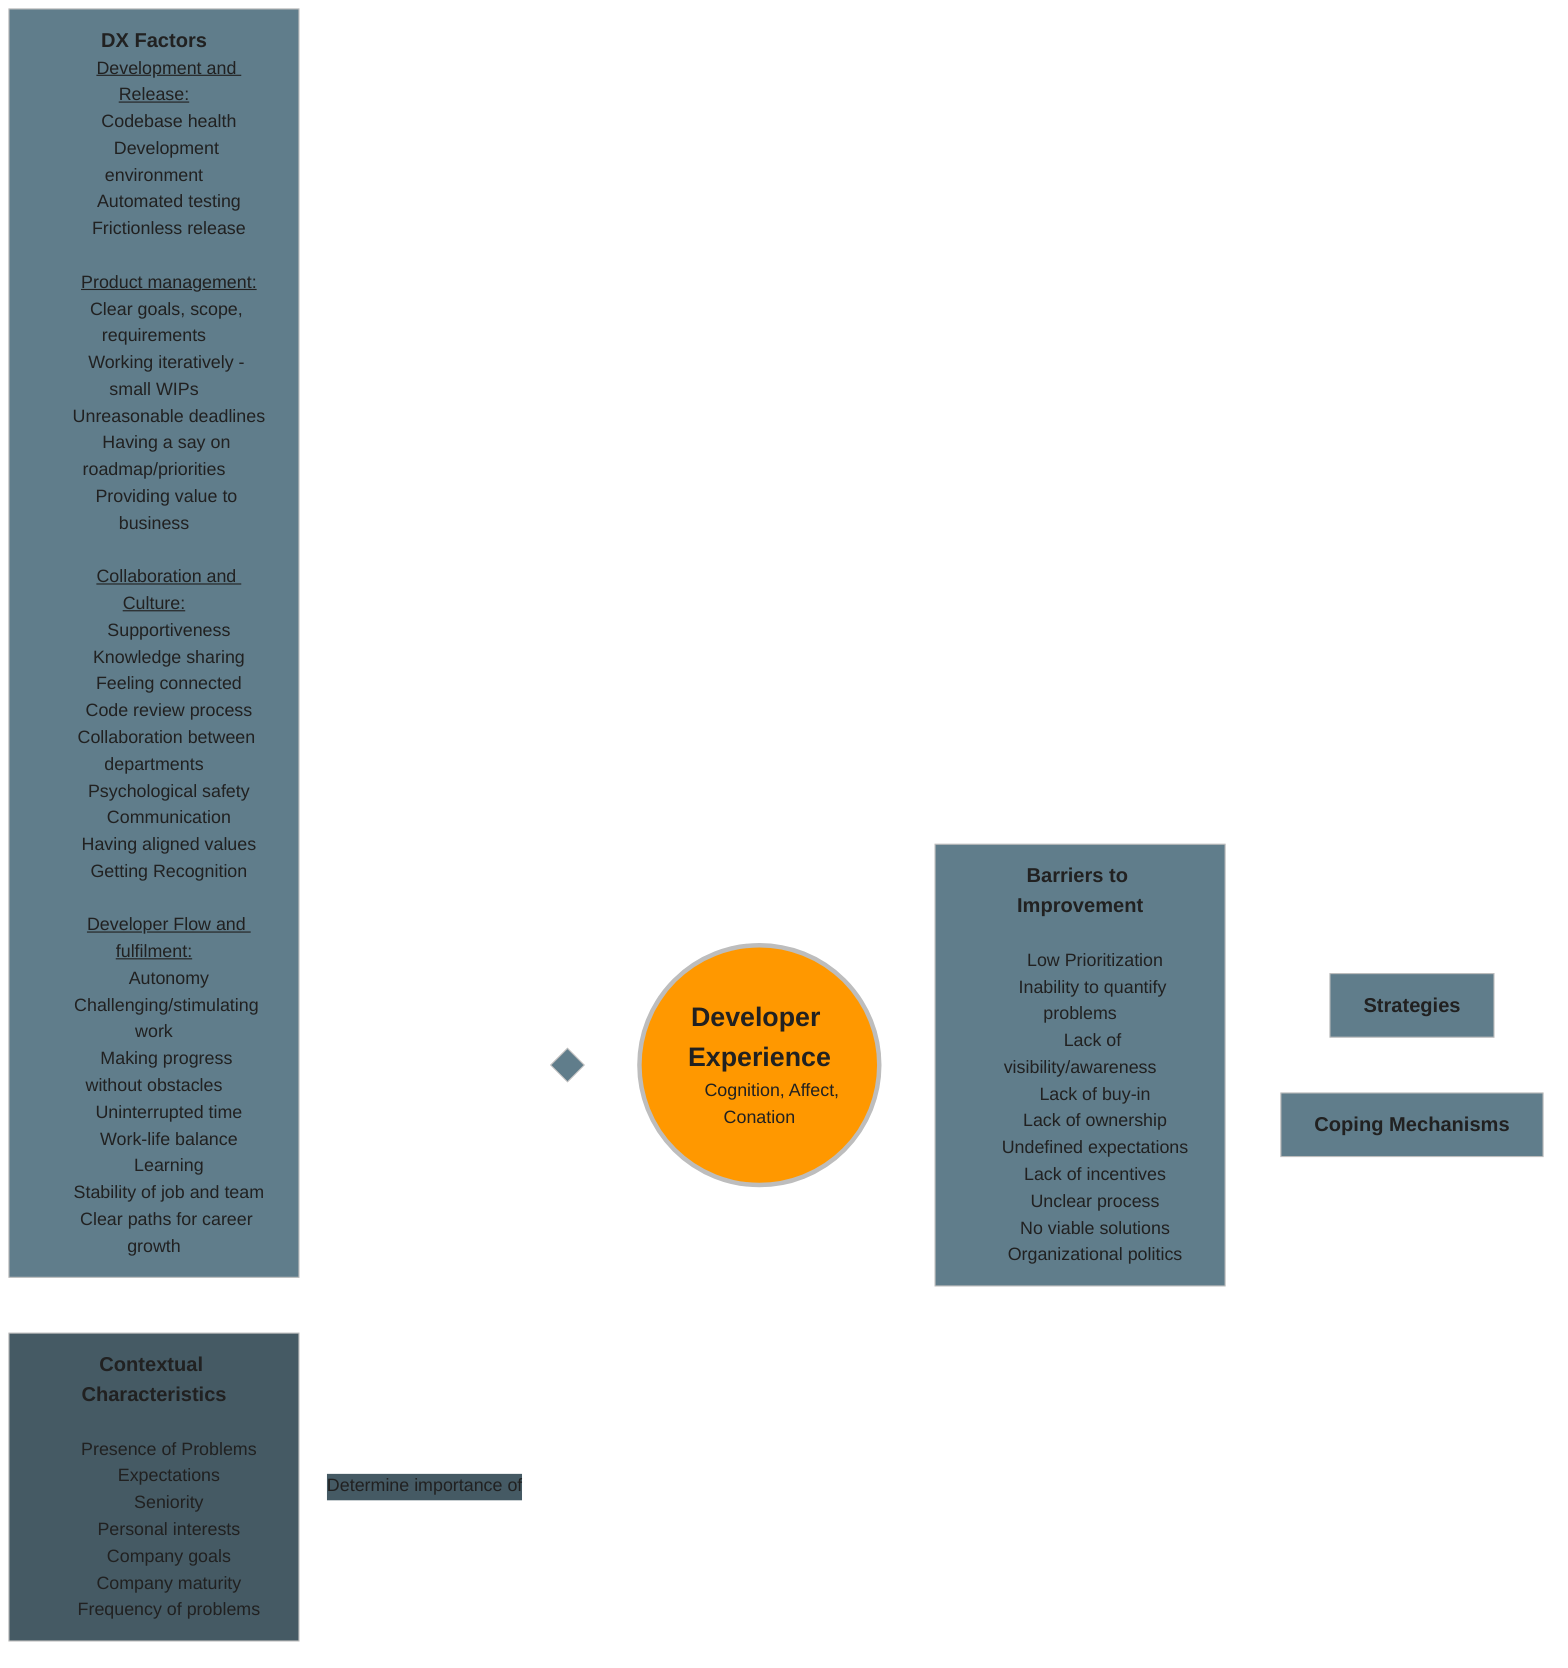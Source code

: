 %%{
  init: {
    'theme': 'base',
    'themeVariables': {
      'primaryColor': '#607D8B',
      'primaryTextColor': '#212121',
      'primaryBorderColor': '#BDBDBD',
      'lineColor': '#FFFFFF',
      'secondaryColor': '#455A64',
      'tertiaryColor': '#CFD8DC'
    }
  }
}%%

  graph LR;
      DxFactors[<font size=4><b>DX Factors</b></font>
      <u>Development and Release:</u>
      Codebase health
      Development environment
      Automated testing
      Frictionless release

      <u>Product management:</u>
      Clear goals, scope, requirements
      Working iteratively - small WIPs
      Unreasonable deadlines
      Having a say on roadmap/priorities
      Providing value to business

      <u>Collaboration and Culture:</u>
      Supportiveness
      Knowledge sharing
      Feeling connected
      Code review process
      Collaboration between departments
      Psychological safety
      Communication
      Having aligned values
      Getting Recognition

      <u>Developer Flow and fulfilment:</u>
      Autonomy
      Challenging/stimulating work
      Making progress without obstacles
      Uninterrupted time
      Work-life balance
      Learning
      Stability of job and team
      Clear paths for career growth
]
      
      Contextual[<font size=4><b>Contextual Characteristics</b></font>
      
      Presence of Problems
      Expectations
      Seniority
      Personal interests
      Company goals
      Company maturity
      Frequency of problems]
      
      DX((<font size=5><b>Developer Experience</b></font>
      Cognition, Affect, Conation))
      
      Barriers[<font size=4><b>Barriers to Improvement</b></font>
      
      Low Prioritization
      Inability to quantify problems
      Lack of visibility/awareness
      Lack of buy-in
      Lack of ownership
      Undefined expectations
      Lack of incentives
      Unclear process
      No viable solutions
      Organizational politics
      ]
      
      Strategies[<font size=4><b>Strategies</b></font>]
      
      Coping[<font size=4><b>Coping Mechanisms</b></font>]
      
      Importance{" "}
      
      DxFactors --> Importance --> DX

      Contextual -->|Determine importance of| Importance
      
      DX --> Barriers
      
      Barriers --> Strategies & Coping


    classDef accent fill:#FF9800,stroke-width:4px;
    class DX accent
    
    classDef darkPrimary fill:#455A64;
    class Contextual darkPrimary